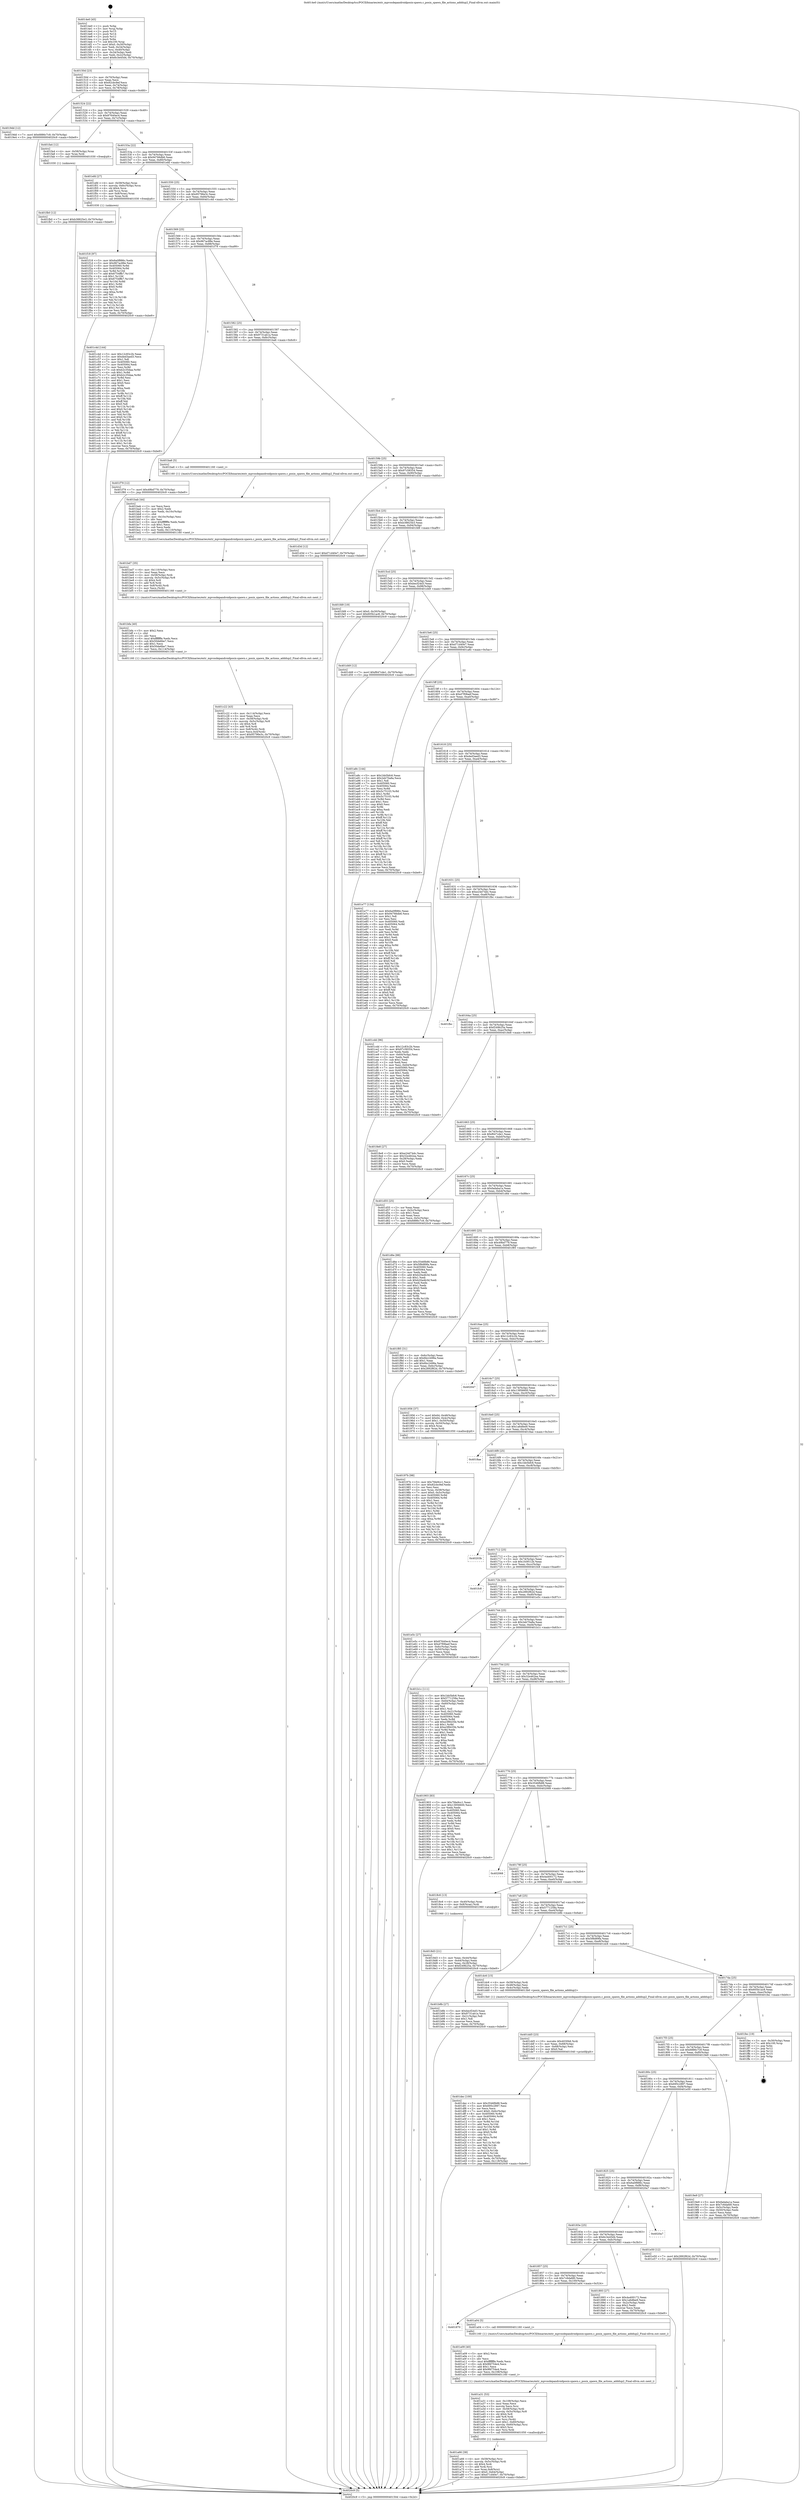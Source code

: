 digraph "0x4014e0" {
  label = "0x4014e0 (/mnt/c/Users/mathe/Desktop/tcc/POCII/binaries/extr_mpvosdepandroidposix-spawn.c_posix_spawn_file_actions_adddup2_Final-ollvm.out::main(0))"
  labelloc = "t"
  node[shape=record]

  Entry [label="",width=0.3,height=0.3,shape=circle,fillcolor=black,style=filled]
  "0x40150d" [label="{
     0x40150d [23]\l
     | [instrs]\l
     &nbsp;&nbsp;0x40150d \<+3\>: mov -0x70(%rbp),%eax\l
     &nbsp;&nbsp;0x401510 \<+2\>: mov %eax,%ecx\l
     &nbsp;&nbsp;0x401512 \<+6\>: sub $0x82cbc9ef,%ecx\l
     &nbsp;&nbsp;0x401518 \<+3\>: mov %eax,-0x74(%rbp)\l
     &nbsp;&nbsp;0x40151b \<+3\>: mov %ecx,-0x78(%rbp)\l
     &nbsp;&nbsp;0x40151e \<+6\>: je 00000000004019dd \<main+0x4fd\>\l
  }"]
  "0x4019dd" [label="{
     0x4019dd [12]\l
     | [instrs]\l
     &nbsp;&nbsp;0x4019dd \<+7\>: movl $0x6886c7c9,-0x70(%rbp)\l
     &nbsp;&nbsp;0x4019e4 \<+5\>: jmp 00000000004020c9 \<main+0xbe9\>\l
  }"]
  "0x401524" [label="{
     0x401524 [22]\l
     | [instrs]\l
     &nbsp;&nbsp;0x401524 \<+5\>: jmp 0000000000401529 \<main+0x49\>\l
     &nbsp;&nbsp;0x401529 \<+3\>: mov -0x74(%rbp),%eax\l
     &nbsp;&nbsp;0x40152c \<+5\>: sub $0x87640ec4,%eax\l
     &nbsp;&nbsp;0x401531 \<+3\>: mov %eax,-0x7c(%rbp)\l
     &nbsp;&nbsp;0x401534 \<+6\>: je 0000000000401fa4 \<main+0xac4\>\l
  }"]
  Exit [label="",width=0.3,height=0.3,shape=circle,fillcolor=black,style=filled,peripheries=2]
  "0x401fa4" [label="{
     0x401fa4 [12]\l
     | [instrs]\l
     &nbsp;&nbsp;0x401fa4 \<+4\>: mov -0x58(%rbp),%rax\l
     &nbsp;&nbsp;0x401fa8 \<+3\>: mov %rax,%rdi\l
     &nbsp;&nbsp;0x401fab \<+5\>: call 0000000000401030 \<free@plt\>\l
     | [calls]\l
     &nbsp;&nbsp;0x401030 \{1\} (unknown)\l
  }"]
  "0x40153a" [label="{
     0x40153a [22]\l
     | [instrs]\l
     &nbsp;&nbsp;0x40153a \<+5\>: jmp 000000000040153f \<main+0x5f\>\l
     &nbsp;&nbsp;0x40153f \<+3\>: mov -0x74(%rbp),%eax\l
     &nbsp;&nbsp;0x401542 \<+5\>: sub $0x94766db6,%eax\l
     &nbsp;&nbsp;0x401547 \<+3\>: mov %eax,-0x80(%rbp)\l
     &nbsp;&nbsp;0x40154a \<+6\>: je 0000000000401efd \<main+0xa1d\>\l
  }"]
  "0x401fb0" [label="{
     0x401fb0 [12]\l
     | [instrs]\l
     &nbsp;&nbsp;0x401fb0 \<+7\>: movl $0xb38825e3,-0x70(%rbp)\l
     &nbsp;&nbsp;0x401fb7 \<+5\>: jmp 00000000004020c9 \<main+0xbe9\>\l
  }"]
  "0x401efd" [label="{
     0x401efd [27]\l
     | [instrs]\l
     &nbsp;&nbsp;0x401efd \<+4\>: mov -0x58(%rbp),%rax\l
     &nbsp;&nbsp;0x401f01 \<+4\>: movslq -0x6c(%rbp),%rcx\l
     &nbsp;&nbsp;0x401f05 \<+4\>: shl $0x4,%rcx\l
     &nbsp;&nbsp;0x401f09 \<+3\>: add %rcx,%rax\l
     &nbsp;&nbsp;0x401f0c \<+4\>: mov 0x8(%rax),%rax\l
     &nbsp;&nbsp;0x401f10 \<+3\>: mov %rax,%rdi\l
     &nbsp;&nbsp;0x401f13 \<+5\>: call 0000000000401030 \<free@plt\>\l
     | [calls]\l
     &nbsp;&nbsp;0x401030 \{1\} (unknown)\l
  }"]
  "0x401550" [label="{
     0x401550 [25]\l
     | [instrs]\l
     &nbsp;&nbsp;0x401550 \<+5\>: jmp 0000000000401555 \<main+0x75\>\l
     &nbsp;&nbsp;0x401555 \<+3\>: mov -0x74(%rbp),%eax\l
     &nbsp;&nbsp;0x401558 \<+5\>: sub $0x95796e3c,%eax\l
     &nbsp;&nbsp;0x40155d \<+6\>: mov %eax,-0x84(%rbp)\l
     &nbsp;&nbsp;0x401563 \<+6\>: je 0000000000401c4d \<main+0x76d\>\l
  }"]
  "0x401f18" [label="{
     0x401f18 [97]\l
     | [instrs]\l
     &nbsp;&nbsp;0x401f18 \<+5\>: mov $0x6a0f886c,%edx\l
     &nbsp;&nbsp;0x401f1d \<+5\>: mov $0x967ac88e,%esi\l
     &nbsp;&nbsp;0x401f22 \<+8\>: mov 0x405060,%r8d\l
     &nbsp;&nbsp;0x401f2a \<+8\>: mov 0x405064,%r9d\l
     &nbsp;&nbsp;0x401f32 \<+3\>: mov %r8d,%r10d\l
     &nbsp;&nbsp;0x401f35 \<+7\>: add $0x6754ffb7,%r10d\l
     &nbsp;&nbsp;0x401f3c \<+4\>: sub $0x1,%r10d\l
     &nbsp;&nbsp;0x401f40 \<+7\>: sub $0x6754ffb7,%r10d\l
     &nbsp;&nbsp;0x401f47 \<+4\>: imul %r10d,%r8d\l
     &nbsp;&nbsp;0x401f4b \<+4\>: and $0x1,%r8d\l
     &nbsp;&nbsp;0x401f4f \<+4\>: cmp $0x0,%r8d\l
     &nbsp;&nbsp;0x401f53 \<+4\>: sete %r11b\l
     &nbsp;&nbsp;0x401f57 \<+4\>: cmp $0xa,%r9d\l
     &nbsp;&nbsp;0x401f5b \<+3\>: setl %bl\l
     &nbsp;&nbsp;0x401f5e \<+3\>: mov %r11b,%r14b\l
     &nbsp;&nbsp;0x401f61 \<+3\>: and %bl,%r14b\l
     &nbsp;&nbsp;0x401f64 \<+3\>: xor %bl,%r11b\l
     &nbsp;&nbsp;0x401f67 \<+3\>: or %r11b,%r14b\l
     &nbsp;&nbsp;0x401f6a \<+4\>: test $0x1,%r14b\l
     &nbsp;&nbsp;0x401f6e \<+3\>: cmovne %esi,%edx\l
     &nbsp;&nbsp;0x401f71 \<+3\>: mov %edx,-0x70(%rbp)\l
     &nbsp;&nbsp;0x401f74 \<+5\>: jmp 00000000004020c9 \<main+0xbe9\>\l
  }"]
  "0x401c4d" [label="{
     0x401c4d [144]\l
     | [instrs]\l
     &nbsp;&nbsp;0x401c4d \<+5\>: mov $0x12c83c2b,%eax\l
     &nbsp;&nbsp;0x401c52 \<+5\>: mov $0xded3aed3,%ecx\l
     &nbsp;&nbsp;0x401c57 \<+2\>: mov $0x1,%dl\l
     &nbsp;&nbsp;0x401c59 \<+7\>: mov 0x405060,%esi\l
     &nbsp;&nbsp;0x401c60 \<+7\>: mov 0x405064,%edi\l
     &nbsp;&nbsp;0x401c67 \<+3\>: mov %esi,%r8d\l
     &nbsp;&nbsp;0x401c6a \<+7\>: sub $0xb2c35daa,%r8d\l
     &nbsp;&nbsp;0x401c71 \<+4\>: sub $0x1,%r8d\l
     &nbsp;&nbsp;0x401c75 \<+7\>: add $0xb2c35daa,%r8d\l
     &nbsp;&nbsp;0x401c7c \<+4\>: imul %r8d,%esi\l
     &nbsp;&nbsp;0x401c80 \<+3\>: and $0x1,%esi\l
     &nbsp;&nbsp;0x401c83 \<+3\>: cmp $0x0,%esi\l
     &nbsp;&nbsp;0x401c86 \<+4\>: sete %r9b\l
     &nbsp;&nbsp;0x401c8a \<+3\>: cmp $0xa,%edi\l
     &nbsp;&nbsp;0x401c8d \<+4\>: setl %r10b\l
     &nbsp;&nbsp;0x401c91 \<+3\>: mov %r9b,%r11b\l
     &nbsp;&nbsp;0x401c94 \<+4\>: xor $0xff,%r11b\l
     &nbsp;&nbsp;0x401c98 \<+3\>: mov %r10b,%bl\l
     &nbsp;&nbsp;0x401c9b \<+3\>: xor $0xff,%bl\l
     &nbsp;&nbsp;0x401c9e \<+3\>: xor $0x0,%dl\l
     &nbsp;&nbsp;0x401ca1 \<+3\>: mov %r11b,%r14b\l
     &nbsp;&nbsp;0x401ca4 \<+4\>: and $0x0,%r14b\l
     &nbsp;&nbsp;0x401ca8 \<+3\>: and %dl,%r9b\l
     &nbsp;&nbsp;0x401cab \<+3\>: mov %bl,%r15b\l
     &nbsp;&nbsp;0x401cae \<+4\>: and $0x0,%r15b\l
     &nbsp;&nbsp;0x401cb2 \<+3\>: and %dl,%r10b\l
     &nbsp;&nbsp;0x401cb5 \<+3\>: or %r9b,%r14b\l
     &nbsp;&nbsp;0x401cb8 \<+3\>: or %r10b,%r15b\l
     &nbsp;&nbsp;0x401cbb \<+3\>: xor %r15b,%r14b\l
     &nbsp;&nbsp;0x401cbe \<+3\>: or %bl,%r11b\l
     &nbsp;&nbsp;0x401cc1 \<+4\>: xor $0xff,%r11b\l
     &nbsp;&nbsp;0x401cc5 \<+3\>: or $0x0,%dl\l
     &nbsp;&nbsp;0x401cc8 \<+3\>: and %dl,%r11b\l
     &nbsp;&nbsp;0x401ccb \<+3\>: or %r11b,%r14b\l
     &nbsp;&nbsp;0x401cce \<+4\>: test $0x1,%r14b\l
     &nbsp;&nbsp;0x401cd2 \<+3\>: cmovne %ecx,%eax\l
     &nbsp;&nbsp;0x401cd5 \<+3\>: mov %eax,-0x70(%rbp)\l
     &nbsp;&nbsp;0x401cd8 \<+5\>: jmp 00000000004020c9 \<main+0xbe9\>\l
  }"]
  "0x401569" [label="{
     0x401569 [25]\l
     | [instrs]\l
     &nbsp;&nbsp;0x401569 \<+5\>: jmp 000000000040156e \<main+0x8e\>\l
     &nbsp;&nbsp;0x40156e \<+3\>: mov -0x74(%rbp),%eax\l
     &nbsp;&nbsp;0x401571 \<+5\>: sub $0x967ac88e,%eax\l
     &nbsp;&nbsp;0x401576 \<+6\>: mov %eax,-0x88(%rbp)\l
     &nbsp;&nbsp;0x40157c \<+6\>: je 0000000000401f79 \<main+0xa99\>\l
  }"]
  "0x401dec" [label="{
     0x401dec [100]\l
     | [instrs]\l
     &nbsp;&nbsp;0x401dec \<+5\>: mov $0x3546fb88,%edx\l
     &nbsp;&nbsp;0x401df1 \<+5\>: mov $0x695c2897,%esi\l
     &nbsp;&nbsp;0x401df6 \<+2\>: xor %ecx,%ecx\l
     &nbsp;&nbsp;0x401df8 \<+7\>: movl $0x0,-0x6c(%rbp)\l
     &nbsp;&nbsp;0x401dff \<+8\>: mov 0x405060,%r8d\l
     &nbsp;&nbsp;0x401e07 \<+8\>: mov 0x405064,%r9d\l
     &nbsp;&nbsp;0x401e0f \<+3\>: sub $0x1,%ecx\l
     &nbsp;&nbsp;0x401e12 \<+3\>: mov %r8d,%r10d\l
     &nbsp;&nbsp;0x401e15 \<+3\>: add %ecx,%r10d\l
     &nbsp;&nbsp;0x401e18 \<+4\>: imul %r10d,%r8d\l
     &nbsp;&nbsp;0x401e1c \<+4\>: and $0x1,%r8d\l
     &nbsp;&nbsp;0x401e20 \<+4\>: cmp $0x0,%r8d\l
     &nbsp;&nbsp;0x401e24 \<+4\>: sete %r11b\l
     &nbsp;&nbsp;0x401e28 \<+4\>: cmp $0xa,%r9d\l
     &nbsp;&nbsp;0x401e2c \<+3\>: setl %bl\l
     &nbsp;&nbsp;0x401e2f \<+3\>: mov %r11b,%r14b\l
     &nbsp;&nbsp;0x401e32 \<+3\>: and %bl,%r14b\l
     &nbsp;&nbsp;0x401e35 \<+3\>: xor %bl,%r11b\l
     &nbsp;&nbsp;0x401e38 \<+3\>: or %r11b,%r14b\l
     &nbsp;&nbsp;0x401e3b \<+4\>: test $0x1,%r14b\l
     &nbsp;&nbsp;0x401e3f \<+3\>: cmovne %esi,%edx\l
     &nbsp;&nbsp;0x401e42 \<+3\>: mov %edx,-0x70(%rbp)\l
     &nbsp;&nbsp;0x401e45 \<+6\>: mov %eax,-0x118(%rbp)\l
     &nbsp;&nbsp;0x401e4b \<+5\>: jmp 00000000004020c9 \<main+0xbe9\>\l
  }"]
  "0x401f79" [label="{
     0x401f79 [12]\l
     | [instrs]\l
     &nbsp;&nbsp;0x401f79 \<+7\>: movl $0x49bd779,-0x70(%rbp)\l
     &nbsp;&nbsp;0x401f80 \<+5\>: jmp 00000000004020c9 \<main+0xbe9\>\l
  }"]
  "0x401582" [label="{
     0x401582 [25]\l
     | [instrs]\l
     &nbsp;&nbsp;0x401582 \<+5\>: jmp 0000000000401587 \<main+0xa7\>\l
     &nbsp;&nbsp;0x401587 \<+3\>: mov -0x74(%rbp),%eax\l
     &nbsp;&nbsp;0x40158a \<+5\>: sub $0x9731ab1a,%eax\l
     &nbsp;&nbsp;0x40158f \<+6\>: mov %eax,-0x8c(%rbp)\l
     &nbsp;&nbsp;0x401595 \<+6\>: je 0000000000401ba6 \<main+0x6c6\>\l
  }"]
  "0x401dd5" [label="{
     0x401dd5 [23]\l
     | [instrs]\l
     &nbsp;&nbsp;0x401dd5 \<+10\>: movabs $0x4030b6,%rdi\l
     &nbsp;&nbsp;0x401ddf \<+3\>: mov %eax,-0x68(%rbp)\l
     &nbsp;&nbsp;0x401de2 \<+3\>: mov -0x68(%rbp),%esi\l
     &nbsp;&nbsp;0x401de5 \<+2\>: mov $0x0,%al\l
     &nbsp;&nbsp;0x401de7 \<+5\>: call 0000000000401040 \<printf@plt\>\l
     | [calls]\l
     &nbsp;&nbsp;0x401040 \{1\} (unknown)\l
  }"]
  "0x401ba6" [label="{
     0x401ba6 [5]\l
     | [instrs]\l
     &nbsp;&nbsp;0x401ba6 \<+5\>: call 0000000000401160 \<next_i\>\l
     | [calls]\l
     &nbsp;&nbsp;0x401160 \{1\} (/mnt/c/Users/mathe/Desktop/tcc/POCII/binaries/extr_mpvosdepandroidposix-spawn.c_posix_spawn_file_actions_adddup2_Final-ollvm.out::next_i)\l
  }"]
  "0x40159b" [label="{
     0x40159b [25]\l
     | [instrs]\l
     &nbsp;&nbsp;0x40159b \<+5\>: jmp 00000000004015a0 \<main+0xc0\>\l
     &nbsp;&nbsp;0x4015a0 \<+3\>: mov -0x74(%rbp),%eax\l
     &nbsp;&nbsp;0x4015a3 \<+5\>: sub $0x97c58354,%eax\l
     &nbsp;&nbsp;0x4015a8 \<+6\>: mov %eax,-0x90(%rbp)\l
     &nbsp;&nbsp;0x4015ae \<+6\>: je 0000000000401d3d \<main+0x85d\>\l
  }"]
  "0x401c22" [label="{
     0x401c22 [43]\l
     | [instrs]\l
     &nbsp;&nbsp;0x401c22 \<+6\>: mov -0x114(%rbp),%ecx\l
     &nbsp;&nbsp;0x401c28 \<+3\>: imul %eax,%ecx\l
     &nbsp;&nbsp;0x401c2b \<+4\>: mov -0x58(%rbp),%rdi\l
     &nbsp;&nbsp;0x401c2f \<+4\>: movslq -0x5c(%rbp),%r8\l
     &nbsp;&nbsp;0x401c33 \<+4\>: shl $0x4,%r8\l
     &nbsp;&nbsp;0x401c37 \<+3\>: add %r8,%rdi\l
     &nbsp;&nbsp;0x401c3a \<+4\>: mov 0x8(%rdi),%rdi\l
     &nbsp;&nbsp;0x401c3e \<+3\>: mov %ecx,0x4(%rdi)\l
     &nbsp;&nbsp;0x401c41 \<+7\>: movl $0x95796e3c,-0x70(%rbp)\l
     &nbsp;&nbsp;0x401c48 \<+5\>: jmp 00000000004020c9 \<main+0xbe9\>\l
  }"]
  "0x401d3d" [label="{
     0x401d3d [12]\l
     | [instrs]\l
     &nbsp;&nbsp;0x401d3d \<+7\>: movl $0xd71d40e7,-0x70(%rbp)\l
     &nbsp;&nbsp;0x401d44 \<+5\>: jmp 00000000004020c9 \<main+0xbe9\>\l
  }"]
  "0x4015b4" [label="{
     0x4015b4 [25]\l
     | [instrs]\l
     &nbsp;&nbsp;0x4015b4 \<+5\>: jmp 00000000004015b9 \<main+0xd9\>\l
     &nbsp;&nbsp;0x4015b9 \<+3\>: mov -0x74(%rbp),%eax\l
     &nbsp;&nbsp;0x4015bc \<+5\>: sub $0xb38825e3,%eax\l
     &nbsp;&nbsp;0x4015c1 \<+6\>: mov %eax,-0x94(%rbp)\l
     &nbsp;&nbsp;0x4015c7 \<+6\>: je 0000000000401fd9 \<main+0xaf9\>\l
  }"]
  "0x401bfa" [label="{
     0x401bfa [40]\l
     | [instrs]\l
     &nbsp;&nbsp;0x401bfa \<+5\>: mov $0x2,%ecx\l
     &nbsp;&nbsp;0x401bff \<+1\>: cltd\l
     &nbsp;&nbsp;0x401c00 \<+2\>: idiv %ecx\l
     &nbsp;&nbsp;0x401c02 \<+6\>: imul $0xfffffffe,%edx,%ecx\l
     &nbsp;&nbsp;0x401c08 \<+6\>: sub $0x50de6be7,%ecx\l
     &nbsp;&nbsp;0x401c0e \<+3\>: add $0x1,%ecx\l
     &nbsp;&nbsp;0x401c11 \<+6\>: add $0x50de6be7,%ecx\l
     &nbsp;&nbsp;0x401c17 \<+6\>: mov %ecx,-0x114(%rbp)\l
     &nbsp;&nbsp;0x401c1d \<+5\>: call 0000000000401160 \<next_i\>\l
     | [calls]\l
     &nbsp;&nbsp;0x401160 \{1\} (/mnt/c/Users/mathe/Desktop/tcc/POCII/binaries/extr_mpvosdepandroidposix-spawn.c_posix_spawn_file_actions_adddup2_Final-ollvm.out::next_i)\l
  }"]
  "0x401fd9" [label="{
     0x401fd9 [19]\l
     | [instrs]\l
     &nbsp;&nbsp;0x401fd9 \<+7\>: movl $0x0,-0x30(%rbp)\l
     &nbsp;&nbsp;0x401fe0 \<+7\>: movl $0x605b1ac8,-0x70(%rbp)\l
     &nbsp;&nbsp;0x401fe7 \<+5\>: jmp 00000000004020c9 \<main+0xbe9\>\l
  }"]
  "0x4015cd" [label="{
     0x4015cd [25]\l
     | [instrs]\l
     &nbsp;&nbsp;0x4015cd \<+5\>: jmp 00000000004015d2 \<main+0xf2\>\l
     &nbsp;&nbsp;0x4015d2 \<+3\>: mov -0x74(%rbp),%eax\l
     &nbsp;&nbsp;0x4015d5 \<+5\>: sub $0xbecf24d3,%eax\l
     &nbsp;&nbsp;0x4015da \<+6\>: mov %eax,-0x98(%rbp)\l
     &nbsp;&nbsp;0x4015e0 \<+6\>: je 0000000000401d49 \<main+0x869\>\l
  }"]
  "0x401bd7" [label="{
     0x401bd7 [35]\l
     | [instrs]\l
     &nbsp;&nbsp;0x401bd7 \<+6\>: mov -0x110(%rbp),%ecx\l
     &nbsp;&nbsp;0x401bdd \<+3\>: imul %eax,%ecx\l
     &nbsp;&nbsp;0x401be0 \<+4\>: mov -0x58(%rbp),%rdi\l
     &nbsp;&nbsp;0x401be4 \<+4\>: movslq -0x5c(%rbp),%r8\l
     &nbsp;&nbsp;0x401be8 \<+4\>: shl $0x4,%r8\l
     &nbsp;&nbsp;0x401bec \<+3\>: add %r8,%rdi\l
     &nbsp;&nbsp;0x401bef \<+4\>: mov 0x8(%rdi),%rdi\l
     &nbsp;&nbsp;0x401bf3 \<+2\>: mov %ecx,(%rdi)\l
     &nbsp;&nbsp;0x401bf5 \<+5\>: call 0000000000401160 \<next_i\>\l
     | [calls]\l
     &nbsp;&nbsp;0x401160 \{1\} (/mnt/c/Users/mathe/Desktop/tcc/POCII/binaries/extr_mpvosdepandroidposix-spawn.c_posix_spawn_file_actions_adddup2_Final-ollvm.out::next_i)\l
  }"]
  "0x401d49" [label="{
     0x401d49 [12]\l
     | [instrs]\l
     &nbsp;&nbsp;0x401d49 \<+7\>: movl $0xf647cde1,-0x70(%rbp)\l
     &nbsp;&nbsp;0x401d50 \<+5\>: jmp 00000000004020c9 \<main+0xbe9\>\l
  }"]
  "0x4015e6" [label="{
     0x4015e6 [25]\l
     | [instrs]\l
     &nbsp;&nbsp;0x4015e6 \<+5\>: jmp 00000000004015eb \<main+0x10b\>\l
     &nbsp;&nbsp;0x4015eb \<+3\>: mov -0x74(%rbp),%eax\l
     &nbsp;&nbsp;0x4015ee \<+5\>: sub $0xd71d40e7,%eax\l
     &nbsp;&nbsp;0x4015f3 \<+6\>: mov %eax,-0x9c(%rbp)\l
     &nbsp;&nbsp;0x4015f9 \<+6\>: je 0000000000401a8c \<main+0x5ac\>\l
  }"]
  "0x401bab" [label="{
     0x401bab [44]\l
     | [instrs]\l
     &nbsp;&nbsp;0x401bab \<+2\>: xor %ecx,%ecx\l
     &nbsp;&nbsp;0x401bad \<+5\>: mov $0x2,%edx\l
     &nbsp;&nbsp;0x401bb2 \<+6\>: mov %edx,-0x10c(%rbp)\l
     &nbsp;&nbsp;0x401bb8 \<+1\>: cltd\l
     &nbsp;&nbsp;0x401bb9 \<+6\>: mov -0x10c(%rbp),%esi\l
     &nbsp;&nbsp;0x401bbf \<+2\>: idiv %esi\l
     &nbsp;&nbsp;0x401bc1 \<+6\>: imul $0xfffffffe,%edx,%edx\l
     &nbsp;&nbsp;0x401bc7 \<+3\>: sub $0x1,%ecx\l
     &nbsp;&nbsp;0x401bca \<+2\>: sub %ecx,%edx\l
     &nbsp;&nbsp;0x401bcc \<+6\>: mov %edx,-0x110(%rbp)\l
     &nbsp;&nbsp;0x401bd2 \<+5\>: call 0000000000401160 \<next_i\>\l
     | [calls]\l
     &nbsp;&nbsp;0x401160 \{1\} (/mnt/c/Users/mathe/Desktop/tcc/POCII/binaries/extr_mpvosdepandroidposix-spawn.c_posix_spawn_file_actions_adddup2_Final-ollvm.out::next_i)\l
  }"]
  "0x401a8c" [label="{
     0x401a8c [144]\l
     | [instrs]\l
     &nbsp;&nbsp;0x401a8c \<+5\>: mov $0x1bb5bfc6,%eax\l
     &nbsp;&nbsp;0x401a91 \<+5\>: mov $0x2eb70a8a,%ecx\l
     &nbsp;&nbsp;0x401a96 \<+2\>: mov $0x1,%dl\l
     &nbsp;&nbsp;0x401a98 \<+7\>: mov 0x405060,%esi\l
     &nbsp;&nbsp;0x401a9f \<+7\>: mov 0x405064,%edi\l
     &nbsp;&nbsp;0x401aa6 \<+3\>: mov %esi,%r8d\l
     &nbsp;&nbsp;0x401aa9 \<+7\>: add $0x5c75103,%r8d\l
     &nbsp;&nbsp;0x401ab0 \<+4\>: sub $0x1,%r8d\l
     &nbsp;&nbsp;0x401ab4 \<+7\>: sub $0x5c75103,%r8d\l
     &nbsp;&nbsp;0x401abb \<+4\>: imul %r8d,%esi\l
     &nbsp;&nbsp;0x401abf \<+3\>: and $0x1,%esi\l
     &nbsp;&nbsp;0x401ac2 \<+3\>: cmp $0x0,%esi\l
     &nbsp;&nbsp;0x401ac5 \<+4\>: sete %r9b\l
     &nbsp;&nbsp;0x401ac9 \<+3\>: cmp $0xa,%edi\l
     &nbsp;&nbsp;0x401acc \<+4\>: setl %r10b\l
     &nbsp;&nbsp;0x401ad0 \<+3\>: mov %r9b,%r11b\l
     &nbsp;&nbsp;0x401ad3 \<+4\>: xor $0xff,%r11b\l
     &nbsp;&nbsp;0x401ad7 \<+3\>: mov %r10b,%bl\l
     &nbsp;&nbsp;0x401ada \<+3\>: xor $0xff,%bl\l
     &nbsp;&nbsp;0x401add \<+3\>: xor $0x1,%dl\l
     &nbsp;&nbsp;0x401ae0 \<+3\>: mov %r11b,%r14b\l
     &nbsp;&nbsp;0x401ae3 \<+4\>: and $0xff,%r14b\l
     &nbsp;&nbsp;0x401ae7 \<+3\>: and %dl,%r9b\l
     &nbsp;&nbsp;0x401aea \<+3\>: mov %bl,%r15b\l
     &nbsp;&nbsp;0x401aed \<+4\>: and $0xff,%r15b\l
     &nbsp;&nbsp;0x401af1 \<+3\>: and %dl,%r10b\l
     &nbsp;&nbsp;0x401af4 \<+3\>: or %r9b,%r14b\l
     &nbsp;&nbsp;0x401af7 \<+3\>: or %r10b,%r15b\l
     &nbsp;&nbsp;0x401afa \<+3\>: xor %r15b,%r14b\l
     &nbsp;&nbsp;0x401afd \<+3\>: or %bl,%r11b\l
     &nbsp;&nbsp;0x401b00 \<+4\>: xor $0xff,%r11b\l
     &nbsp;&nbsp;0x401b04 \<+3\>: or $0x1,%dl\l
     &nbsp;&nbsp;0x401b07 \<+3\>: and %dl,%r11b\l
     &nbsp;&nbsp;0x401b0a \<+3\>: or %r11b,%r14b\l
     &nbsp;&nbsp;0x401b0d \<+4\>: test $0x1,%r14b\l
     &nbsp;&nbsp;0x401b11 \<+3\>: cmovne %ecx,%eax\l
     &nbsp;&nbsp;0x401b14 \<+3\>: mov %eax,-0x70(%rbp)\l
     &nbsp;&nbsp;0x401b17 \<+5\>: jmp 00000000004020c9 \<main+0xbe9\>\l
  }"]
  "0x4015ff" [label="{
     0x4015ff [25]\l
     | [instrs]\l
     &nbsp;&nbsp;0x4015ff \<+5\>: jmp 0000000000401604 \<main+0x124\>\l
     &nbsp;&nbsp;0x401604 \<+3\>: mov -0x74(%rbp),%eax\l
     &nbsp;&nbsp;0x401607 \<+5\>: sub $0xd7f08aef,%eax\l
     &nbsp;&nbsp;0x40160c \<+6\>: mov %eax,-0xa0(%rbp)\l
     &nbsp;&nbsp;0x401612 \<+6\>: je 0000000000401e77 \<main+0x997\>\l
  }"]
  "0x401a66" [label="{
     0x401a66 [38]\l
     | [instrs]\l
     &nbsp;&nbsp;0x401a66 \<+4\>: mov -0x58(%rbp),%rsi\l
     &nbsp;&nbsp;0x401a6a \<+4\>: movslq -0x5c(%rbp),%rdi\l
     &nbsp;&nbsp;0x401a6e \<+4\>: shl $0x4,%rdi\l
     &nbsp;&nbsp;0x401a72 \<+3\>: add %rdi,%rsi\l
     &nbsp;&nbsp;0x401a75 \<+4\>: mov %rax,0x8(%rsi)\l
     &nbsp;&nbsp;0x401a79 \<+7\>: movl $0x0,-0x64(%rbp)\l
     &nbsp;&nbsp;0x401a80 \<+7\>: movl $0xd71d40e7,-0x70(%rbp)\l
     &nbsp;&nbsp;0x401a87 \<+5\>: jmp 00000000004020c9 \<main+0xbe9\>\l
  }"]
  "0x401e77" [label="{
     0x401e77 [134]\l
     | [instrs]\l
     &nbsp;&nbsp;0x401e77 \<+5\>: mov $0x6a0f886c,%eax\l
     &nbsp;&nbsp;0x401e7c \<+5\>: mov $0x94766db6,%ecx\l
     &nbsp;&nbsp;0x401e81 \<+2\>: mov $0x1,%dl\l
     &nbsp;&nbsp;0x401e83 \<+2\>: xor %esi,%esi\l
     &nbsp;&nbsp;0x401e85 \<+7\>: mov 0x405060,%edi\l
     &nbsp;&nbsp;0x401e8c \<+8\>: mov 0x405064,%r8d\l
     &nbsp;&nbsp;0x401e94 \<+3\>: sub $0x1,%esi\l
     &nbsp;&nbsp;0x401e97 \<+3\>: mov %edi,%r9d\l
     &nbsp;&nbsp;0x401e9a \<+3\>: add %esi,%r9d\l
     &nbsp;&nbsp;0x401e9d \<+4\>: imul %r9d,%edi\l
     &nbsp;&nbsp;0x401ea1 \<+3\>: and $0x1,%edi\l
     &nbsp;&nbsp;0x401ea4 \<+3\>: cmp $0x0,%edi\l
     &nbsp;&nbsp;0x401ea7 \<+4\>: sete %r10b\l
     &nbsp;&nbsp;0x401eab \<+4\>: cmp $0xa,%r8d\l
     &nbsp;&nbsp;0x401eaf \<+4\>: setl %r11b\l
     &nbsp;&nbsp;0x401eb3 \<+3\>: mov %r10b,%bl\l
     &nbsp;&nbsp;0x401eb6 \<+3\>: xor $0xff,%bl\l
     &nbsp;&nbsp;0x401eb9 \<+3\>: mov %r11b,%r14b\l
     &nbsp;&nbsp;0x401ebc \<+4\>: xor $0xff,%r14b\l
     &nbsp;&nbsp;0x401ec0 \<+3\>: xor $0x0,%dl\l
     &nbsp;&nbsp;0x401ec3 \<+3\>: mov %bl,%r15b\l
     &nbsp;&nbsp;0x401ec6 \<+4\>: and $0x0,%r15b\l
     &nbsp;&nbsp;0x401eca \<+3\>: and %dl,%r10b\l
     &nbsp;&nbsp;0x401ecd \<+3\>: mov %r14b,%r12b\l
     &nbsp;&nbsp;0x401ed0 \<+4\>: and $0x0,%r12b\l
     &nbsp;&nbsp;0x401ed4 \<+3\>: and %dl,%r11b\l
     &nbsp;&nbsp;0x401ed7 \<+3\>: or %r10b,%r15b\l
     &nbsp;&nbsp;0x401eda \<+3\>: or %r11b,%r12b\l
     &nbsp;&nbsp;0x401edd \<+3\>: xor %r12b,%r15b\l
     &nbsp;&nbsp;0x401ee0 \<+3\>: or %r14b,%bl\l
     &nbsp;&nbsp;0x401ee3 \<+3\>: xor $0xff,%bl\l
     &nbsp;&nbsp;0x401ee6 \<+3\>: or $0x0,%dl\l
     &nbsp;&nbsp;0x401ee9 \<+2\>: and %dl,%bl\l
     &nbsp;&nbsp;0x401eeb \<+3\>: or %bl,%r15b\l
     &nbsp;&nbsp;0x401eee \<+4\>: test $0x1,%r15b\l
     &nbsp;&nbsp;0x401ef2 \<+3\>: cmovne %ecx,%eax\l
     &nbsp;&nbsp;0x401ef5 \<+3\>: mov %eax,-0x70(%rbp)\l
     &nbsp;&nbsp;0x401ef8 \<+5\>: jmp 00000000004020c9 \<main+0xbe9\>\l
  }"]
  "0x401618" [label="{
     0x401618 [25]\l
     | [instrs]\l
     &nbsp;&nbsp;0x401618 \<+5\>: jmp 000000000040161d \<main+0x13d\>\l
     &nbsp;&nbsp;0x40161d \<+3\>: mov -0x74(%rbp),%eax\l
     &nbsp;&nbsp;0x401620 \<+5\>: sub $0xded3aed3,%eax\l
     &nbsp;&nbsp;0x401625 \<+6\>: mov %eax,-0xa4(%rbp)\l
     &nbsp;&nbsp;0x40162b \<+6\>: je 0000000000401cdd \<main+0x7fd\>\l
  }"]
  "0x401a31" [label="{
     0x401a31 [53]\l
     | [instrs]\l
     &nbsp;&nbsp;0x401a31 \<+6\>: mov -0x108(%rbp),%ecx\l
     &nbsp;&nbsp;0x401a37 \<+3\>: imul %eax,%ecx\l
     &nbsp;&nbsp;0x401a3a \<+3\>: movslq %ecx,%rsi\l
     &nbsp;&nbsp;0x401a3d \<+4\>: mov -0x58(%rbp),%rdi\l
     &nbsp;&nbsp;0x401a41 \<+4\>: movslq -0x5c(%rbp),%r8\l
     &nbsp;&nbsp;0x401a45 \<+4\>: shl $0x4,%r8\l
     &nbsp;&nbsp;0x401a49 \<+3\>: add %r8,%rdi\l
     &nbsp;&nbsp;0x401a4c \<+3\>: mov %rsi,(%rdi)\l
     &nbsp;&nbsp;0x401a4f \<+7\>: movl $0x1,-0x60(%rbp)\l
     &nbsp;&nbsp;0x401a56 \<+4\>: movslq -0x60(%rbp),%rsi\l
     &nbsp;&nbsp;0x401a5a \<+4\>: shl $0x3,%rsi\l
     &nbsp;&nbsp;0x401a5e \<+3\>: mov %rsi,%rdi\l
     &nbsp;&nbsp;0x401a61 \<+5\>: call 0000000000401050 \<malloc@plt\>\l
     | [calls]\l
     &nbsp;&nbsp;0x401050 \{1\} (unknown)\l
  }"]
  "0x401cdd" [label="{
     0x401cdd [96]\l
     | [instrs]\l
     &nbsp;&nbsp;0x401cdd \<+5\>: mov $0x12c83c2b,%eax\l
     &nbsp;&nbsp;0x401ce2 \<+5\>: mov $0x97c58354,%ecx\l
     &nbsp;&nbsp;0x401ce7 \<+2\>: xor %edx,%edx\l
     &nbsp;&nbsp;0x401ce9 \<+3\>: mov -0x64(%rbp),%esi\l
     &nbsp;&nbsp;0x401cec \<+2\>: mov %edx,%edi\l
     &nbsp;&nbsp;0x401cee \<+3\>: sub $0x1,%edi\l
     &nbsp;&nbsp;0x401cf1 \<+2\>: sub %edi,%esi\l
     &nbsp;&nbsp;0x401cf3 \<+3\>: mov %esi,-0x64(%rbp)\l
     &nbsp;&nbsp;0x401cf6 \<+7\>: mov 0x405060,%esi\l
     &nbsp;&nbsp;0x401cfd \<+7\>: mov 0x405064,%edi\l
     &nbsp;&nbsp;0x401d04 \<+3\>: sub $0x1,%edx\l
     &nbsp;&nbsp;0x401d07 \<+3\>: mov %esi,%r8d\l
     &nbsp;&nbsp;0x401d0a \<+3\>: add %edx,%r8d\l
     &nbsp;&nbsp;0x401d0d \<+4\>: imul %r8d,%esi\l
     &nbsp;&nbsp;0x401d11 \<+3\>: and $0x1,%esi\l
     &nbsp;&nbsp;0x401d14 \<+3\>: cmp $0x0,%esi\l
     &nbsp;&nbsp;0x401d17 \<+4\>: sete %r9b\l
     &nbsp;&nbsp;0x401d1b \<+3\>: cmp $0xa,%edi\l
     &nbsp;&nbsp;0x401d1e \<+4\>: setl %r10b\l
     &nbsp;&nbsp;0x401d22 \<+3\>: mov %r9b,%r11b\l
     &nbsp;&nbsp;0x401d25 \<+3\>: and %r10b,%r11b\l
     &nbsp;&nbsp;0x401d28 \<+3\>: xor %r10b,%r9b\l
     &nbsp;&nbsp;0x401d2b \<+3\>: or %r9b,%r11b\l
     &nbsp;&nbsp;0x401d2e \<+4\>: test $0x1,%r11b\l
     &nbsp;&nbsp;0x401d32 \<+3\>: cmovne %ecx,%eax\l
     &nbsp;&nbsp;0x401d35 \<+3\>: mov %eax,-0x70(%rbp)\l
     &nbsp;&nbsp;0x401d38 \<+5\>: jmp 00000000004020c9 \<main+0xbe9\>\l
  }"]
  "0x401631" [label="{
     0x401631 [25]\l
     | [instrs]\l
     &nbsp;&nbsp;0x401631 \<+5\>: jmp 0000000000401636 \<main+0x156\>\l
     &nbsp;&nbsp;0x401636 \<+3\>: mov -0x74(%rbp),%eax\l
     &nbsp;&nbsp;0x401639 \<+5\>: sub $0xe24d74dc,%eax\l
     &nbsp;&nbsp;0x40163e \<+6\>: mov %eax,-0xa8(%rbp)\l
     &nbsp;&nbsp;0x401644 \<+6\>: je 0000000000401fbc \<main+0xadc\>\l
  }"]
  "0x401a09" [label="{
     0x401a09 [40]\l
     | [instrs]\l
     &nbsp;&nbsp;0x401a09 \<+5\>: mov $0x2,%ecx\l
     &nbsp;&nbsp;0x401a0e \<+1\>: cltd\l
     &nbsp;&nbsp;0x401a0f \<+2\>: idiv %ecx\l
     &nbsp;&nbsp;0x401a11 \<+6\>: imul $0xfffffffe,%edx,%ecx\l
     &nbsp;&nbsp;0x401a17 \<+6\>: sub $0x9fd754e4,%ecx\l
     &nbsp;&nbsp;0x401a1d \<+3\>: add $0x1,%ecx\l
     &nbsp;&nbsp;0x401a20 \<+6\>: add $0x9fd754e4,%ecx\l
     &nbsp;&nbsp;0x401a26 \<+6\>: mov %ecx,-0x108(%rbp)\l
     &nbsp;&nbsp;0x401a2c \<+5\>: call 0000000000401160 \<next_i\>\l
     | [calls]\l
     &nbsp;&nbsp;0x401160 \{1\} (/mnt/c/Users/mathe/Desktop/tcc/POCII/binaries/extr_mpvosdepandroidposix-spawn.c_posix_spawn_file_actions_adddup2_Final-ollvm.out::next_i)\l
  }"]
  "0x401fbc" [label="{
     0x401fbc\l
  }", style=dashed]
  "0x40164a" [label="{
     0x40164a [25]\l
     | [instrs]\l
     &nbsp;&nbsp;0x40164a \<+5\>: jmp 000000000040164f \<main+0x16f\>\l
     &nbsp;&nbsp;0x40164f \<+3\>: mov -0x74(%rbp),%eax\l
     &nbsp;&nbsp;0x401652 \<+5\>: sub $0xf249b25a,%eax\l
     &nbsp;&nbsp;0x401657 \<+6\>: mov %eax,-0xac(%rbp)\l
     &nbsp;&nbsp;0x40165d \<+6\>: je 00000000004018e8 \<main+0x408\>\l
  }"]
  "0x401870" [label="{
     0x401870\l
  }", style=dashed]
  "0x4018e8" [label="{
     0x4018e8 [27]\l
     | [instrs]\l
     &nbsp;&nbsp;0x4018e8 \<+5\>: mov $0xe24d74dc,%eax\l
     &nbsp;&nbsp;0x4018ed \<+5\>: mov $0x32e462ea,%ecx\l
     &nbsp;&nbsp;0x4018f2 \<+3\>: mov -0x28(%rbp),%edx\l
     &nbsp;&nbsp;0x4018f5 \<+3\>: cmp $0x0,%edx\l
     &nbsp;&nbsp;0x4018f8 \<+3\>: cmove %ecx,%eax\l
     &nbsp;&nbsp;0x4018fb \<+3\>: mov %eax,-0x70(%rbp)\l
     &nbsp;&nbsp;0x4018fe \<+5\>: jmp 00000000004020c9 \<main+0xbe9\>\l
  }"]
  "0x401663" [label="{
     0x401663 [25]\l
     | [instrs]\l
     &nbsp;&nbsp;0x401663 \<+5\>: jmp 0000000000401668 \<main+0x188\>\l
     &nbsp;&nbsp;0x401668 \<+3\>: mov -0x74(%rbp),%eax\l
     &nbsp;&nbsp;0x40166b \<+5\>: sub $0xf647cde1,%eax\l
     &nbsp;&nbsp;0x401670 \<+6\>: mov %eax,-0xb0(%rbp)\l
     &nbsp;&nbsp;0x401676 \<+6\>: je 0000000000401d55 \<main+0x875\>\l
  }"]
  "0x401a04" [label="{
     0x401a04 [5]\l
     | [instrs]\l
     &nbsp;&nbsp;0x401a04 \<+5\>: call 0000000000401160 \<next_i\>\l
     | [calls]\l
     &nbsp;&nbsp;0x401160 \{1\} (/mnt/c/Users/mathe/Desktop/tcc/POCII/binaries/extr_mpvosdepandroidposix-spawn.c_posix_spawn_file_actions_adddup2_Final-ollvm.out::next_i)\l
  }"]
  "0x401d55" [label="{
     0x401d55 [25]\l
     | [instrs]\l
     &nbsp;&nbsp;0x401d55 \<+2\>: xor %eax,%eax\l
     &nbsp;&nbsp;0x401d57 \<+3\>: mov -0x5c(%rbp),%ecx\l
     &nbsp;&nbsp;0x401d5a \<+3\>: sub $0x1,%eax\l
     &nbsp;&nbsp;0x401d5d \<+2\>: sub %eax,%ecx\l
     &nbsp;&nbsp;0x401d5f \<+3\>: mov %ecx,-0x5c(%rbp)\l
     &nbsp;&nbsp;0x401d62 \<+7\>: movl $0x6886c7c9,-0x70(%rbp)\l
     &nbsp;&nbsp;0x401d69 \<+5\>: jmp 00000000004020c9 \<main+0xbe9\>\l
  }"]
  "0x40167c" [label="{
     0x40167c [25]\l
     | [instrs]\l
     &nbsp;&nbsp;0x40167c \<+5\>: jmp 0000000000401681 \<main+0x1a1\>\l
     &nbsp;&nbsp;0x401681 \<+3\>: mov -0x74(%rbp),%eax\l
     &nbsp;&nbsp;0x401684 \<+5\>: sub $0xfadaba1a,%eax\l
     &nbsp;&nbsp;0x401689 \<+6\>: mov %eax,-0xb4(%rbp)\l
     &nbsp;&nbsp;0x40168f \<+6\>: je 0000000000401d6e \<main+0x88e\>\l
  }"]
  "0x40197b" [label="{
     0x40197b [98]\l
     | [instrs]\l
     &nbsp;&nbsp;0x40197b \<+5\>: mov $0x7fde9cc1,%ecx\l
     &nbsp;&nbsp;0x401980 \<+5\>: mov $0x82cbc9ef,%edx\l
     &nbsp;&nbsp;0x401985 \<+2\>: xor %esi,%esi\l
     &nbsp;&nbsp;0x401987 \<+4\>: mov %rax,-0x58(%rbp)\l
     &nbsp;&nbsp;0x40198b \<+7\>: movl $0x0,-0x5c(%rbp)\l
     &nbsp;&nbsp;0x401992 \<+8\>: mov 0x405060,%r8d\l
     &nbsp;&nbsp;0x40199a \<+8\>: mov 0x405064,%r9d\l
     &nbsp;&nbsp;0x4019a2 \<+3\>: sub $0x1,%esi\l
     &nbsp;&nbsp;0x4019a5 \<+3\>: mov %r8d,%r10d\l
     &nbsp;&nbsp;0x4019a8 \<+3\>: add %esi,%r10d\l
     &nbsp;&nbsp;0x4019ab \<+4\>: imul %r10d,%r8d\l
     &nbsp;&nbsp;0x4019af \<+4\>: and $0x1,%r8d\l
     &nbsp;&nbsp;0x4019b3 \<+4\>: cmp $0x0,%r8d\l
     &nbsp;&nbsp;0x4019b7 \<+4\>: sete %r11b\l
     &nbsp;&nbsp;0x4019bb \<+4\>: cmp $0xa,%r9d\l
     &nbsp;&nbsp;0x4019bf \<+3\>: setl %bl\l
     &nbsp;&nbsp;0x4019c2 \<+3\>: mov %r11b,%r14b\l
     &nbsp;&nbsp;0x4019c5 \<+3\>: and %bl,%r14b\l
     &nbsp;&nbsp;0x4019c8 \<+3\>: xor %bl,%r11b\l
     &nbsp;&nbsp;0x4019cb \<+3\>: or %r11b,%r14b\l
     &nbsp;&nbsp;0x4019ce \<+4\>: test $0x1,%r14b\l
     &nbsp;&nbsp;0x4019d2 \<+3\>: cmovne %edx,%ecx\l
     &nbsp;&nbsp;0x4019d5 \<+3\>: mov %ecx,-0x70(%rbp)\l
     &nbsp;&nbsp;0x4019d8 \<+5\>: jmp 00000000004020c9 \<main+0xbe9\>\l
  }"]
  "0x401d6e" [label="{
     0x401d6e [88]\l
     | [instrs]\l
     &nbsp;&nbsp;0x401d6e \<+5\>: mov $0x3546fb88,%eax\l
     &nbsp;&nbsp;0x401d73 \<+5\>: mov $0x5f8d89fa,%ecx\l
     &nbsp;&nbsp;0x401d78 \<+7\>: mov 0x405060,%edx\l
     &nbsp;&nbsp;0x401d7f \<+7\>: mov 0x405064,%esi\l
     &nbsp;&nbsp;0x401d86 \<+2\>: mov %edx,%edi\l
     &nbsp;&nbsp;0x401d88 \<+6\>: add $0xb20a4b3d,%edi\l
     &nbsp;&nbsp;0x401d8e \<+3\>: sub $0x1,%edi\l
     &nbsp;&nbsp;0x401d91 \<+6\>: sub $0xb20a4b3d,%edi\l
     &nbsp;&nbsp;0x401d97 \<+3\>: imul %edi,%edx\l
     &nbsp;&nbsp;0x401d9a \<+3\>: and $0x1,%edx\l
     &nbsp;&nbsp;0x401d9d \<+3\>: cmp $0x0,%edx\l
     &nbsp;&nbsp;0x401da0 \<+4\>: sete %r8b\l
     &nbsp;&nbsp;0x401da4 \<+3\>: cmp $0xa,%esi\l
     &nbsp;&nbsp;0x401da7 \<+4\>: setl %r9b\l
     &nbsp;&nbsp;0x401dab \<+3\>: mov %r8b,%r10b\l
     &nbsp;&nbsp;0x401dae \<+3\>: and %r9b,%r10b\l
     &nbsp;&nbsp;0x401db1 \<+3\>: xor %r9b,%r8b\l
     &nbsp;&nbsp;0x401db4 \<+3\>: or %r8b,%r10b\l
     &nbsp;&nbsp;0x401db7 \<+4\>: test $0x1,%r10b\l
     &nbsp;&nbsp;0x401dbb \<+3\>: cmovne %ecx,%eax\l
     &nbsp;&nbsp;0x401dbe \<+3\>: mov %eax,-0x70(%rbp)\l
     &nbsp;&nbsp;0x401dc1 \<+5\>: jmp 00000000004020c9 \<main+0xbe9\>\l
  }"]
  "0x401695" [label="{
     0x401695 [25]\l
     | [instrs]\l
     &nbsp;&nbsp;0x401695 \<+5\>: jmp 000000000040169a \<main+0x1ba\>\l
     &nbsp;&nbsp;0x40169a \<+3\>: mov -0x74(%rbp),%eax\l
     &nbsp;&nbsp;0x40169d \<+5\>: sub $0x49bd779,%eax\l
     &nbsp;&nbsp;0x4016a2 \<+6\>: mov %eax,-0xb8(%rbp)\l
     &nbsp;&nbsp;0x4016a8 \<+6\>: je 0000000000401f85 \<main+0xaa5\>\l
  }"]
  "0x4018d3" [label="{
     0x4018d3 [21]\l
     | [instrs]\l
     &nbsp;&nbsp;0x4018d3 \<+3\>: mov %eax,-0x44(%rbp)\l
     &nbsp;&nbsp;0x4018d6 \<+3\>: mov -0x44(%rbp),%eax\l
     &nbsp;&nbsp;0x4018d9 \<+3\>: mov %eax,-0x28(%rbp)\l
     &nbsp;&nbsp;0x4018dc \<+7\>: movl $0xf249b25a,-0x70(%rbp)\l
     &nbsp;&nbsp;0x4018e3 \<+5\>: jmp 00000000004020c9 \<main+0xbe9\>\l
  }"]
  "0x401f85" [label="{
     0x401f85 [31]\l
     | [instrs]\l
     &nbsp;&nbsp;0x401f85 \<+3\>: mov -0x6c(%rbp),%eax\l
     &nbsp;&nbsp;0x401f88 \<+5\>: sub $0x6bc2498a,%eax\l
     &nbsp;&nbsp;0x401f8d \<+3\>: add $0x1,%eax\l
     &nbsp;&nbsp;0x401f90 \<+5\>: add $0x6bc2498a,%eax\l
     &nbsp;&nbsp;0x401f95 \<+3\>: mov %eax,-0x6c(%rbp)\l
     &nbsp;&nbsp;0x401f98 \<+7\>: movl $0x2892f62d,-0x70(%rbp)\l
     &nbsp;&nbsp;0x401f9f \<+5\>: jmp 00000000004020c9 \<main+0xbe9\>\l
  }"]
  "0x4016ae" [label="{
     0x4016ae [25]\l
     | [instrs]\l
     &nbsp;&nbsp;0x4016ae \<+5\>: jmp 00000000004016b3 \<main+0x1d3\>\l
     &nbsp;&nbsp;0x4016b3 \<+3\>: mov -0x74(%rbp),%eax\l
     &nbsp;&nbsp;0x4016b6 \<+5\>: sub $0x12c83c2b,%eax\l
     &nbsp;&nbsp;0x4016bb \<+6\>: mov %eax,-0xbc(%rbp)\l
     &nbsp;&nbsp;0x4016c1 \<+6\>: je 0000000000402047 \<main+0xb67\>\l
  }"]
  "0x4014e0" [label="{
     0x4014e0 [45]\l
     | [instrs]\l
     &nbsp;&nbsp;0x4014e0 \<+1\>: push %rbp\l
     &nbsp;&nbsp;0x4014e1 \<+3\>: mov %rsp,%rbp\l
     &nbsp;&nbsp;0x4014e4 \<+2\>: push %r15\l
     &nbsp;&nbsp;0x4014e6 \<+2\>: push %r14\l
     &nbsp;&nbsp;0x4014e8 \<+2\>: push %r12\l
     &nbsp;&nbsp;0x4014ea \<+1\>: push %rbx\l
     &nbsp;&nbsp;0x4014eb \<+7\>: sub $0x100,%rsp\l
     &nbsp;&nbsp;0x4014f2 \<+7\>: movl $0x0,-0x30(%rbp)\l
     &nbsp;&nbsp;0x4014f9 \<+3\>: mov %edi,-0x34(%rbp)\l
     &nbsp;&nbsp;0x4014fc \<+4\>: mov %rsi,-0x40(%rbp)\l
     &nbsp;&nbsp;0x401500 \<+3\>: mov -0x34(%rbp),%edi\l
     &nbsp;&nbsp;0x401503 \<+3\>: mov %edi,-0x2c(%rbp)\l
     &nbsp;&nbsp;0x401506 \<+7\>: movl $0x6c3e45d4,-0x70(%rbp)\l
  }"]
  "0x402047" [label="{
     0x402047\l
  }", style=dashed]
  "0x4016c7" [label="{
     0x4016c7 [25]\l
     | [instrs]\l
     &nbsp;&nbsp;0x4016c7 \<+5\>: jmp 00000000004016cc \<main+0x1ec\>\l
     &nbsp;&nbsp;0x4016cc \<+3\>: mov -0x74(%rbp),%eax\l
     &nbsp;&nbsp;0x4016cf \<+5\>: sub $0x13956600,%eax\l
     &nbsp;&nbsp;0x4016d4 \<+6\>: mov %eax,-0xc0(%rbp)\l
     &nbsp;&nbsp;0x4016da \<+6\>: je 0000000000401956 \<main+0x476\>\l
  }"]
  "0x4020c9" [label="{
     0x4020c9 [5]\l
     | [instrs]\l
     &nbsp;&nbsp;0x4020c9 \<+5\>: jmp 000000000040150d \<main+0x2d\>\l
  }"]
  "0x401956" [label="{
     0x401956 [37]\l
     | [instrs]\l
     &nbsp;&nbsp;0x401956 \<+7\>: movl $0x64,-0x48(%rbp)\l
     &nbsp;&nbsp;0x40195d \<+7\>: movl $0x64,-0x4c(%rbp)\l
     &nbsp;&nbsp;0x401964 \<+7\>: movl $0x1,-0x50(%rbp)\l
     &nbsp;&nbsp;0x40196b \<+4\>: movslq -0x50(%rbp),%rax\l
     &nbsp;&nbsp;0x40196f \<+4\>: shl $0x4,%rax\l
     &nbsp;&nbsp;0x401973 \<+3\>: mov %rax,%rdi\l
     &nbsp;&nbsp;0x401976 \<+5\>: call 0000000000401050 \<malloc@plt\>\l
     | [calls]\l
     &nbsp;&nbsp;0x401050 \{1\} (unknown)\l
  }"]
  "0x4016e0" [label="{
     0x4016e0 [25]\l
     | [instrs]\l
     &nbsp;&nbsp;0x4016e0 \<+5\>: jmp 00000000004016e5 \<main+0x205\>\l
     &nbsp;&nbsp;0x4016e5 \<+3\>: mov -0x74(%rbp),%eax\l
     &nbsp;&nbsp;0x4016e8 \<+5\>: sub $0x1a6dfee9,%eax\l
     &nbsp;&nbsp;0x4016ed \<+6\>: mov %eax,-0xc4(%rbp)\l
     &nbsp;&nbsp;0x4016f3 \<+6\>: je 00000000004018ae \<main+0x3ce\>\l
  }"]
  "0x401857" [label="{
     0x401857 [25]\l
     | [instrs]\l
     &nbsp;&nbsp;0x401857 \<+5\>: jmp 000000000040185c \<main+0x37c\>\l
     &nbsp;&nbsp;0x40185c \<+3\>: mov -0x74(%rbp),%eax\l
     &nbsp;&nbsp;0x40185f \<+5\>: sub $0x7c6dafd0,%eax\l
     &nbsp;&nbsp;0x401864 \<+6\>: mov %eax,-0x100(%rbp)\l
     &nbsp;&nbsp;0x40186a \<+6\>: je 0000000000401a04 \<main+0x524\>\l
  }"]
  "0x4018ae" [label="{
     0x4018ae\l
  }", style=dashed]
  "0x4016f9" [label="{
     0x4016f9 [25]\l
     | [instrs]\l
     &nbsp;&nbsp;0x4016f9 \<+5\>: jmp 00000000004016fe \<main+0x21e\>\l
     &nbsp;&nbsp;0x4016fe \<+3\>: mov -0x74(%rbp),%eax\l
     &nbsp;&nbsp;0x401701 \<+5\>: sub $0x1bb5bfc6,%eax\l
     &nbsp;&nbsp;0x401706 \<+6\>: mov %eax,-0xc8(%rbp)\l
     &nbsp;&nbsp;0x40170c \<+6\>: je 000000000040203b \<main+0xb5b\>\l
  }"]
  "0x401893" [label="{
     0x401893 [27]\l
     | [instrs]\l
     &nbsp;&nbsp;0x401893 \<+5\>: mov $0x4a400172,%eax\l
     &nbsp;&nbsp;0x401898 \<+5\>: mov $0x1a6dfee9,%ecx\l
     &nbsp;&nbsp;0x40189d \<+3\>: mov -0x2c(%rbp),%edx\l
     &nbsp;&nbsp;0x4018a0 \<+3\>: cmp $0x2,%edx\l
     &nbsp;&nbsp;0x4018a3 \<+3\>: cmovne %ecx,%eax\l
     &nbsp;&nbsp;0x4018a6 \<+3\>: mov %eax,-0x70(%rbp)\l
     &nbsp;&nbsp;0x4018a9 \<+5\>: jmp 00000000004020c9 \<main+0xbe9\>\l
  }"]
  "0x40203b" [label="{
     0x40203b\l
  }", style=dashed]
  "0x401712" [label="{
     0x401712 [25]\l
     | [instrs]\l
     &nbsp;&nbsp;0x401712 \<+5\>: jmp 0000000000401717 \<main+0x237\>\l
     &nbsp;&nbsp;0x401717 \<+3\>: mov -0x74(%rbp),%eax\l
     &nbsp;&nbsp;0x40171a \<+5\>: sub $0x1fc9512b,%eax\l
     &nbsp;&nbsp;0x40171f \<+6\>: mov %eax,-0xcc(%rbp)\l
     &nbsp;&nbsp;0x401725 \<+6\>: je 0000000000401fc8 \<main+0xae8\>\l
  }"]
  "0x40183e" [label="{
     0x40183e [25]\l
     | [instrs]\l
     &nbsp;&nbsp;0x40183e \<+5\>: jmp 0000000000401843 \<main+0x363\>\l
     &nbsp;&nbsp;0x401843 \<+3\>: mov -0x74(%rbp),%eax\l
     &nbsp;&nbsp;0x401846 \<+5\>: sub $0x6c3e45d4,%eax\l
     &nbsp;&nbsp;0x40184b \<+6\>: mov %eax,-0xfc(%rbp)\l
     &nbsp;&nbsp;0x401851 \<+6\>: je 0000000000401893 \<main+0x3b3\>\l
  }"]
  "0x401fc8" [label="{
     0x401fc8\l
  }", style=dashed]
  "0x40172b" [label="{
     0x40172b [25]\l
     | [instrs]\l
     &nbsp;&nbsp;0x40172b \<+5\>: jmp 0000000000401730 \<main+0x250\>\l
     &nbsp;&nbsp;0x401730 \<+3\>: mov -0x74(%rbp),%eax\l
     &nbsp;&nbsp;0x401733 \<+5\>: sub $0x2892f62d,%eax\l
     &nbsp;&nbsp;0x401738 \<+6\>: mov %eax,-0xd0(%rbp)\l
     &nbsp;&nbsp;0x40173e \<+6\>: je 0000000000401e5c \<main+0x97c\>\l
  }"]
  "0x4020a7" [label="{
     0x4020a7\l
  }", style=dashed]
  "0x401e5c" [label="{
     0x401e5c [27]\l
     | [instrs]\l
     &nbsp;&nbsp;0x401e5c \<+5\>: mov $0x87640ec4,%eax\l
     &nbsp;&nbsp;0x401e61 \<+5\>: mov $0xd7f08aef,%ecx\l
     &nbsp;&nbsp;0x401e66 \<+3\>: mov -0x6c(%rbp),%edx\l
     &nbsp;&nbsp;0x401e69 \<+3\>: cmp -0x50(%rbp),%edx\l
     &nbsp;&nbsp;0x401e6c \<+3\>: cmovl %ecx,%eax\l
     &nbsp;&nbsp;0x401e6f \<+3\>: mov %eax,-0x70(%rbp)\l
     &nbsp;&nbsp;0x401e72 \<+5\>: jmp 00000000004020c9 \<main+0xbe9\>\l
  }"]
  "0x401744" [label="{
     0x401744 [25]\l
     | [instrs]\l
     &nbsp;&nbsp;0x401744 \<+5\>: jmp 0000000000401749 \<main+0x269\>\l
     &nbsp;&nbsp;0x401749 \<+3\>: mov -0x74(%rbp),%eax\l
     &nbsp;&nbsp;0x40174c \<+5\>: sub $0x2eb70a8a,%eax\l
     &nbsp;&nbsp;0x401751 \<+6\>: mov %eax,-0xd4(%rbp)\l
     &nbsp;&nbsp;0x401757 \<+6\>: je 0000000000401b1c \<main+0x63c\>\l
  }"]
  "0x401825" [label="{
     0x401825 [25]\l
     | [instrs]\l
     &nbsp;&nbsp;0x401825 \<+5\>: jmp 000000000040182a \<main+0x34a\>\l
     &nbsp;&nbsp;0x40182a \<+3\>: mov -0x74(%rbp),%eax\l
     &nbsp;&nbsp;0x40182d \<+5\>: sub $0x6a0f886c,%eax\l
     &nbsp;&nbsp;0x401832 \<+6\>: mov %eax,-0xf8(%rbp)\l
     &nbsp;&nbsp;0x401838 \<+6\>: je 00000000004020a7 \<main+0xbc7\>\l
  }"]
  "0x401b1c" [label="{
     0x401b1c [111]\l
     | [instrs]\l
     &nbsp;&nbsp;0x401b1c \<+5\>: mov $0x1bb5bfc6,%eax\l
     &nbsp;&nbsp;0x401b21 \<+5\>: mov $0x5771258a,%ecx\l
     &nbsp;&nbsp;0x401b26 \<+3\>: mov -0x64(%rbp),%edx\l
     &nbsp;&nbsp;0x401b29 \<+3\>: cmp -0x60(%rbp),%edx\l
     &nbsp;&nbsp;0x401b2c \<+4\>: setl %sil\l
     &nbsp;&nbsp;0x401b30 \<+4\>: and $0x1,%sil\l
     &nbsp;&nbsp;0x401b34 \<+4\>: mov %sil,-0x21(%rbp)\l
     &nbsp;&nbsp;0x401b38 \<+7\>: mov 0x405060,%edx\l
     &nbsp;&nbsp;0x401b3f \<+7\>: mov 0x405064,%edi\l
     &nbsp;&nbsp;0x401b46 \<+3\>: mov %edx,%r8d\l
     &nbsp;&nbsp;0x401b49 \<+7\>: add $0xe3f8435b,%r8d\l
     &nbsp;&nbsp;0x401b50 \<+4\>: sub $0x1,%r8d\l
     &nbsp;&nbsp;0x401b54 \<+7\>: sub $0xe3f8435b,%r8d\l
     &nbsp;&nbsp;0x401b5b \<+4\>: imul %r8d,%edx\l
     &nbsp;&nbsp;0x401b5f \<+3\>: and $0x1,%edx\l
     &nbsp;&nbsp;0x401b62 \<+3\>: cmp $0x0,%edx\l
     &nbsp;&nbsp;0x401b65 \<+4\>: sete %sil\l
     &nbsp;&nbsp;0x401b69 \<+3\>: cmp $0xa,%edi\l
     &nbsp;&nbsp;0x401b6c \<+4\>: setl %r9b\l
     &nbsp;&nbsp;0x401b70 \<+3\>: mov %sil,%r10b\l
     &nbsp;&nbsp;0x401b73 \<+3\>: and %r9b,%r10b\l
     &nbsp;&nbsp;0x401b76 \<+3\>: xor %r9b,%sil\l
     &nbsp;&nbsp;0x401b79 \<+3\>: or %sil,%r10b\l
     &nbsp;&nbsp;0x401b7c \<+4\>: test $0x1,%r10b\l
     &nbsp;&nbsp;0x401b80 \<+3\>: cmovne %ecx,%eax\l
     &nbsp;&nbsp;0x401b83 \<+3\>: mov %eax,-0x70(%rbp)\l
     &nbsp;&nbsp;0x401b86 \<+5\>: jmp 00000000004020c9 \<main+0xbe9\>\l
  }"]
  "0x40175d" [label="{
     0x40175d [25]\l
     | [instrs]\l
     &nbsp;&nbsp;0x40175d \<+5\>: jmp 0000000000401762 \<main+0x282\>\l
     &nbsp;&nbsp;0x401762 \<+3\>: mov -0x74(%rbp),%eax\l
     &nbsp;&nbsp;0x401765 \<+5\>: sub $0x32e462ea,%eax\l
     &nbsp;&nbsp;0x40176a \<+6\>: mov %eax,-0xd8(%rbp)\l
     &nbsp;&nbsp;0x401770 \<+6\>: je 0000000000401903 \<main+0x423\>\l
  }"]
  "0x401e50" [label="{
     0x401e50 [12]\l
     | [instrs]\l
     &nbsp;&nbsp;0x401e50 \<+7\>: movl $0x2892f62d,-0x70(%rbp)\l
     &nbsp;&nbsp;0x401e57 \<+5\>: jmp 00000000004020c9 \<main+0xbe9\>\l
  }"]
  "0x401903" [label="{
     0x401903 [83]\l
     | [instrs]\l
     &nbsp;&nbsp;0x401903 \<+5\>: mov $0x7fde9cc1,%eax\l
     &nbsp;&nbsp;0x401908 \<+5\>: mov $0x13956600,%ecx\l
     &nbsp;&nbsp;0x40190d \<+2\>: xor %edx,%edx\l
     &nbsp;&nbsp;0x40190f \<+7\>: mov 0x405060,%esi\l
     &nbsp;&nbsp;0x401916 \<+7\>: mov 0x405064,%edi\l
     &nbsp;&nbsp;0x40191d \<+3\>: sub $0x1,%edx\l
     &nbsp;&nbsp;0x401920 \<+3\>: mov %esi,%r8d\l
     &nbsp;&nbsp;0x401923 \<+3\>: add %edx,%r8d\l
     &nbsp;&nbsp;0x401926 \<+4\>: imul %r8d,%esi\l
     &nbsp;&nbsp;0x40192a \<+3\>: and $0x1,%esi\l
     &nbsp;&nbsp;0x40192d \<+3\>: cmp $0x0,%esi\l
     &nbsp;&nbsp;0x401930 \<+4\>: sete %r9b\l
     &nbsp;&nbsp;0x401934 \<+3\>: cmp $0xa,%edi\l
     &nbsp;&nbsp;0x401937 \<+4\>: setl %r10b\l
     &nbsp;&nbsp;0x40193b \<+3\>: mov %r9b,%r11b\l
     &nbsp;&nbsp;0x40193e \<+3\>: and %r10b,%r11b\l
     &nbsp;&nbsp;0x401941 \<+3\>: xor %r10b,%r9b\l
     &nbsp;&nbsp;0x401944 \<+3\>: or %r9b,%r11b\l
     &nbsp;&nbsp;0x401947 \<+4\>: test $0x1,%r11b\l
     &nbsp;&nbsp;0x40194b \<+3\>: cmovne %ecx,%eax\l
     &nbsp;&nbsp;0x40194e \<+3\>: mov %eax,-0x70(%rbp)\l
     &nbsp;&nbsp;0x401951 \<+5\>: jmp 00000000004020c9 \<main+0xbe9\>\l
  }"]
  "0x401776" [label="{
     0x401776 [25]\l
     | [instrs]\l
     &nbsp;&nbsp;0x401776 \<+5\>: jmp 000000000040177b \<main+0x29b\>\l
     &nbsp;&nbsp;0x40177b \<+3\>: mov -0x74(%rbp),%eax\l
     &nbsp;&nbsp;0x40177e \<+5\>: sub $0x3546fb88,%eax\l
     &nbsp;&nbsp;0x401783 \<+6\>: mov %eax,-0xdc(%rbp)\l
     &nbsp;&nbsp;0x401789 \<+6\>: je 0000000000402068 \<main+0xb88\>\l
  }"]
  "0x40180c" [label="{
     0x40180c [25]\l
     | [instrs]\l
     &nbsp;&nbsp;0x40180c \<+5\>: jmp 0000000000401811 \<main+0x331\>\l
     &nbsp;&nbsp;0x401811 \<+3\>: mov -0x74(%rbp),%eax\l
     &nbsp;&nbsp;0x401814 \<+5\>: sub $0x695c2897,%eax\l
     &nbsp;&nbsp;0x401819 \<+6\>: mov %eax,-0xf4(%rbp)\l
     &nbsp;&nbsp;0x40181f \<+6\>: je 0000000000401e50 \<main+0x970\>\l
  }"]
  "0x402068" [label="{
     0x402068\l
  }", style=dashed]
  "0x40178f" [label="{
     0x40178f [25]\l
     | [instrs]\l
     &nbsp;&nbsp;0x40178f \<+5\>: jmp 0000000000401794 \<main+0x2b4\>\l
     &nbsp;&nbsp;0x401794 \<+3\>: mov -0x74(%rbp),%eax\l
     &nbsp;&nbsp;0x401797 \<+5\>: sub $0x4a400172,%eax\l
     &nbsp;&nbsp;0x40179c \<+6\>: mov %eax,-0xe0(%rbp)\l
     &nbsp;&nbsp;0x4017a2 \<+6\>: je 00000000004018c6 \<main+0x3e6\>\l
  }"]
  "0x4019e9" [label="{
     0x4019e9 [27]\l
     | [instrs]\l
     &nbsp;&nbsp;0x4019e9 \<+5\>: mov $0xfadaba1a,%eax\l
     &nbsp;&nbsp;0x4019ee \<+5\>: mov $0x7c6dafd0,%ecx\l
     &nbsp;&nbsp;0x4019f3 \<+3\>: mov -0x5c(%rbp),%edx\l
     &nbsp;&nbsp;0x4019f6 \<+3\>: cmp -0x50(%rbp),%edx\l
     &nbsp;&nbsp;0x4019f9 \<+3\>: cmovl %ecx,%eax\l
     &nbsp;&nbsp;0x4019fc \<+3\>: mov %eax,-0x70(%rbp)\l
     &nbsp;&nbsp;0x4019ff \<+5\>: jmp 00000000004020c9 \<main+0xbe9\>\l
  }"]
  "0x4018c6" [label="{
     0x4018c6 [13]\l
     | [instrs]\l
     &nbsp;&nbsp;0x4018c6 \<+4\>: mov -0x40(%rbp),%rax\l
     &nbsp;&nbsp;0x4018ca \<+4\>: mov 0x8(%rax),%rdi\l
     &nbsp;&nbsp;0x4018ce \<+5\>: call 0000000000401060 \<atoi@plt\>\l
     | [calls]\l
     &nbsp;&nbsp;0x401060 \{1\} (unknown)\l
  }"]
  "0x4017a8" [label="{
     0x4017a8 [25]\l
     | [instrs]\l
     &nbsp;&nbsp;0x4017a8 \<+5\>: jmp 00000000004017ad \<main+0x2cd\>\l
     &nbsp;&nbsp;0x4017ad \<+3\>: mov -0x74(%rbp),%eax\l
     &nbsp;&nbsp;0x4017b0 \<+5\>: sub $0x5771258a,%eax\l
     &nbsp;&nbsp;0x4017b5 \<+6\>: mov %eax,-0xe4(%rbp)\l
     &nbsp;&nbsp;0x4017bb \<+6\>: je 0000000000401b8b \<main+0x6ab\>\l
  }"]
  "0x4017f3" [label="{
     0x4017f3 [25]\l
     | [instrs]\l
     &nbsp;&nbsp;0x4017f3 \<+5\>: jmp 00000000004017f8 \<main+0x318\>\l
     &nbsp;&nbsp;0x4017f8 \<+3\>: mov -0x74(%rbp),%eax\l
     &nbsp;&nbsp;0x4017fb \<+5\>: sub $0x6886c7c9,%eax\l
     &nbsp;&nbsp;0x401800 \<+6\>: mov %eax,-0xf0(%rbp)\l
     &nbsp;&nbsp;0x401806 \<+6\>: je 00000000004019e9 \<main+0x509\>\l
  }"]
  "0x401b8b" [label="{
     0x401b8b [27]\l
     | [instrs]\l
     &nbsp;&nbsp;0x401b8b \<+5\>: mov $0xbecf24d3,%eax\l
     &nbsp;&nbsp;0x401b90 \<+5\>: mov $0x9731ab1a,%ecx\l
     &nbsp;&nbsp;0x401b95 \<+3\>: mov -0x21(%rbp),%dl\l
     &nbsp;&nbsp;0x401b98 \<+3\>: test $0x1,%dl\l
     &nbsp;&nbsp;0x401b9b \<+3\>: cmovne %ecx,%eax\l
     &nbsp;&nbsp;0x401b9e \<+3\>: mov %eax,-0x70(%rbp)\l
     &nbsp;&nbsp;0x401ba1 \<+5\>: jmp 00000000004020c9 \<main+0xbe9\>\l
  }"]
  "0x4017c1" [label="{
     0x4017c1 [25]\l
     | [instrs]\l
     &nbsp;&nbsp;0x4017c1 \<+5\>: jmp 00000000004017c6 \<main+0x2e6\>\l
     &nbsp;&nbsp;0x4017c6 \<+3\>: mov -0x74(%rbp),%eax\l
     &nbsp;&nbsp;0x4017c9 \<+5\>: sub $0x5f8d89fa,%eax\l
     &nbsp;&nbsp;0x4017ce \<+6\>: mov %eax,-0xe8(%rbp)\l
     &nbsp;&nbsp;0x4017d4 \<+6\>: je 0000000000401dc6 \<main+0x8e6\>\l
  }"]
  "0x401fec" [label="{
     0x401fec [19]\l
     | [instrs]\l
     &nbsp;&nbsp;0x401fec \<+3\>: mov -0x30(%rbp),%eax\l
     &nbsp;&nbsp;0x401fef \<+7\>: add $0x100,%rsp\l
     &nbsp;&nbsp;0x401ff6 \<+1\>: pop %rbx\l
     &nbsp;&nbsp;0x401ff7 \<+2\>: pop %r12\l
     &nbsp;&nbsp;0x401ff9 \<+2\>: pop %r14\l
     &nbsp;&nbsp;0x401ffb \<+2\>: pop %r15\l
     &nbsp;&nbsp;0x401ffd \<+1\>: pop %rbp\l
     &nbsp;&nbsp;0x401ffe \<+1\>: ret\l
  }"]
  "0x401dc6" [label="{
     0x401dc6 [15]\l
     | [instrs]\l
     &nbsp;&nbsp;0x401dc6 \<+4\>: mov -0x58(%rbp),%rdi\l
     &nbsp;&nbsp;0x401dca \<+3\>: mov -0x48(%rbp),%esi\l
     &nbsp;&nbsp;0x401dcd \<+3\>: mov -0x4c(%rbp),%edx\l
     &nbsp;&nbsp;0x401dd0 \<+5\>: call 00000000004013b0 \<posix_spawn_file_actions_adddup2\>\l
     | [calls]\l
     &nbsp;&nbsp;0x4013b0 \{1\} (/mnt/c/Users/mathe/Desktop/tcc/POCII/binaries/extr_mpvosdepandroidposix-spawn.c_posix_spawn_file_actions_adddup2_Final-ollvm.out::posix_spawn_file_actions_adddup2)\l
  }"]
  "0x4017da" [label="{
     0x4017da [25]\l
     | [instrs]\l
     &nbsp;&nbsp;0x4017da \<+5\>: jmp 00000000004017df \<main+0x2ff\>\l
     &nbsp;&nbsp;0x4017df \<+3\>: mov -0x74(%rbp),%eax\l
     &nbsp;&nbsp;0x4017e2 \<+5\>: sub $0x605b1ac8,%eax\l
     &nbsp;&nbsp;0x4017e7 \<+6\>: mov %eax,-0xec(%rbp)\l
     &nbsp;&nbsp;0x4017ed \<+6\>: je 0000000000401fec \<main+0xb0c\>\l
  }"]
  Entry -> "0x4014e0" [label=" 1"]
  "0x40150d" -> "0x4019dd" [label=" 1"]
  "0x40150d" -> "0x401524" [label=" 32"]
  "0x401fec" -> Exit [label=" 1"]
  "0x401524" -> "0x401fa4" [label=" 1"]
  "0x401524" -> "0x40153a" [label=" 31"]
  "0x401fd9" -> "0x4020c9" [label=" 1"]
  "0x40153a" -> "0x401efd" [label=" 1"]
  "0x40153a" -> "0x401550" [label=" 30"]
  "0x401fb0" -> "0x4020c9" [label=" 1"]
  "0x401550" -> "0x401c4d" [label=" 1"]
  "0x401550" -> "0x401569" [label=" 29"]
  "0x401fa4" -> "0x401fb0" [label=" 1"]
  "0x401569" -> "0x401f79" [label=" 1"]
  "0x401569" -> "0x401582" [label=" 28"]
  "0x401f85" -> "0x4020c9" [label=" 1"]
  "0x401582" -> "0x401ba6" [label=" 1"]
  "0x401582" -> "0x40159b" [label=" 27"]
  "0x401f79" -> "0x4020c9" [label=" 1"]
  "0x40159b" -> "0x401d3d" [label=" 1"]
  "0x40159b" -> "0x4015b4" [label=" 26"]
  "0x401f18" -> "0x4020c9" [label=" 1"]
  "0x4015b4" -> "0x401fd9" [label=" 1"]
  "0x4015b4" -> "0x4015cd" [label=" 25"]
  "0x401efd" -> "0x401f18" [label=" 1"]
  "0x4015cd" -> "0x401d49" [label=" 1"]
  "0x4015cd" -> "0x4015e6" [label=" 24"]
  "0x401e77" -> "0x4020c9" [label=" 1"]
  "0x4015e6" -> "0x401a8c" [label=" 2"]
  "0x4015e6" -> "0x4015ff" [label=" 22"]
  "0x401e5c" -> "0x4020c9" [label=" 2"]
  "0x4015ff" -> "0x401e77" [label=" 1"]
  "0x4015ff" -> "0x401618" [label=" 21"]
  "0x401e50" -> "0x4020c9" [label=" 1"]
  "0x401618" -> "0x401cdd" [label=" 1"]
  "0x401618" -> "0x401631" [label=" 20"]
  "0x401dec" -> "0x4020c9" [label=" 1"]
  "0x401631" -> "0x401fbc" [label=" 0"]
  "0x401631" -> "0x40164a" [label=" 20"]
  "0x401dd5" -> "0x401dec" [label=" 1"]
  "0x40164a" -> "0x4018e8" [label=" 1"]
  "0x40164a" -> "0x401663" [label=" 19"]
  "0x401dc6" -> "0x401dd5" [label=" 1"]
  "0x401663" -> "0x401d55" [label=" 1"]
  "0x401663" -> "0x40167c" [label=" 18"]
  "0x401d6e" -> "0x4020c9" [label=" 1"]
  "0x40167c" -> "0x401d6e" [label=" 1"]
  "0x40167c" -> "0x401695" [label=" 17"]
  "0x401d49" -> "0x4020c9" [label=" 1"]
  "0x401695" -> "0x401f85" [label=" 1"]
  "0x401695" -> "0x4016ae" [label=" 16"]
  "0x401d3d" -> "0x4020c9" [label=" 1"]
  "0x4016ae" -> "0x402047" [label=" 0"]
  "0x4016ae" -> "0x4016c7" [label=" 16"]
  "0x401cdd" -> "0x4020c9" [label=" 1"]
  "0x4016c7" -> "0x401956" [label=" 1"]
  "0x4016c7" -> "0x4016e0" [label=" 15"]
  "0x401c4d" -> "0x4020c9" [label=" 1"]
  "0x4016e0" -> "0x4018ae" [label=" 0"]
  "0x4016e0" -> "0x4016f9" [label=" 15"]
  "0x401c22" -> "0x4020c9" [label=" 1"]
  "0x4016f9" -> "0x40203b" [label=" 0"]
  "0x4016f9" -> "0x401712" [label=" 15"]
  "0x401bfa" -> "0x401c22" [label=" 1"]
  "0x401712" -> "0x401fc8" [label=" 0"]
  "0x401712" -> "0x40172b" [label=" 15"]
  "0x401bab" -> "0x401bd7" [label=" 1"]
  "0x40172b" -> "0x401e5c" [label=" 2"]
  "0x40172b" -> "0x401744" [label=" 13"]
  "0x401ba6" -> "0x401bab" [label=" 1"]
  "0x401744" -> "0x401b1c" [label=" 2"]
  "0x401744" -> "0x40175d" [label=" 11"]
  "0x401b1c" -> "0x4020c9" [label=" 2"]
  "0x40175d" -> "0x401903" [label=" 1"]
  "0x40175d" -> "0x401776" [label=" 10"]
  "0x401a8c" -> "0x4020c9" [label=" 2"]
  "0x401776" -> "0x402068" [label=" 0"]
  "0x401776" -> "0x40178f" [label=" 10"]
  "0x401a31" -> "0x401a66" [label=" 1"]
  "0x40178f" -> "0x4018c6" [label=" 1"]
  "0x40178f" -> "0x4017a8" [label=" 9"]
  "0x401a09" -> "0x401a31" [label=" 1"]
  "0x4017a8" -> "0x401b8b" [label=" 2"]
  "0x4017a8" -> "0x4017c1" [label=" 7"]
  "0x401857" -> "0x401870" [label=" 0"]
  "0x4017c1" -> "0x401dc6" [label=" 1"]
  "0x4017c1" -> "0x4017da" [label=" 6"]
  "0x401857" -> "0x401a04" [label=" 1"]
  "0x4017da" -> "0x401fec" [label=" 1"]
  "0x4017da" -> "0x4017f3" [label=" 5"]
  "0x401a04" -> "0x401a09" [label=" 1"]
  "0x4017f3" -> "0x4019e9" [label=" 2"]
  "0x4017f3" -> "0x40180c" [label=" 3"]
  "0x401a66" -> "0x4020c9" [label=" 1"]
  "0x40180c" -> "0x401e50" [label=" 1"]
  "0x40180c" -> "0x401825" [label=" 2"]
  "0x401b8b" -> "0x4020c9" [label=" 2"]
  "0x401825" -> "0x4020a7" [label=" 0"]
  "0x401825" -> "0x40183e" [label=" 2"]
  "0x401bd7" -> "0x401bfa" [label=" 1"]
  "0x40183e" -> "0x401893" [label=" 1"]
  "0x40183e" -> "0x401857" [label=" 1"]
  "0x401893" -> "0x4020c9" [label=" 1"]
  "0x4014e0" -> "0x40150d" [label=" 1"]
  "0x4020c9" -> "0x40150d" [label=" 32"]
  "0x4018c6" -> "0x4018d3" [label=" 1"]
  "0x4018d3" -> "0x4020c9" [label=" 1"]
  "0x4018e8" -> "0x4020c9" [label=" 1"]
  "0x401903" -> "0x4020c9" [label=" 1"]
  "0x401956" -> "0x40197b" [label=" 1"]
  "0x40197b" -> "0x4020c9" [label=" 1"]
  "0x4019dd" -> "0x4020c9" [label=" 1"]
  "0x4019e9" -> "0x4020c9" [label=" 2"]
  "0x401d55" -> "0x4020c9" [label=" 1"]
}
